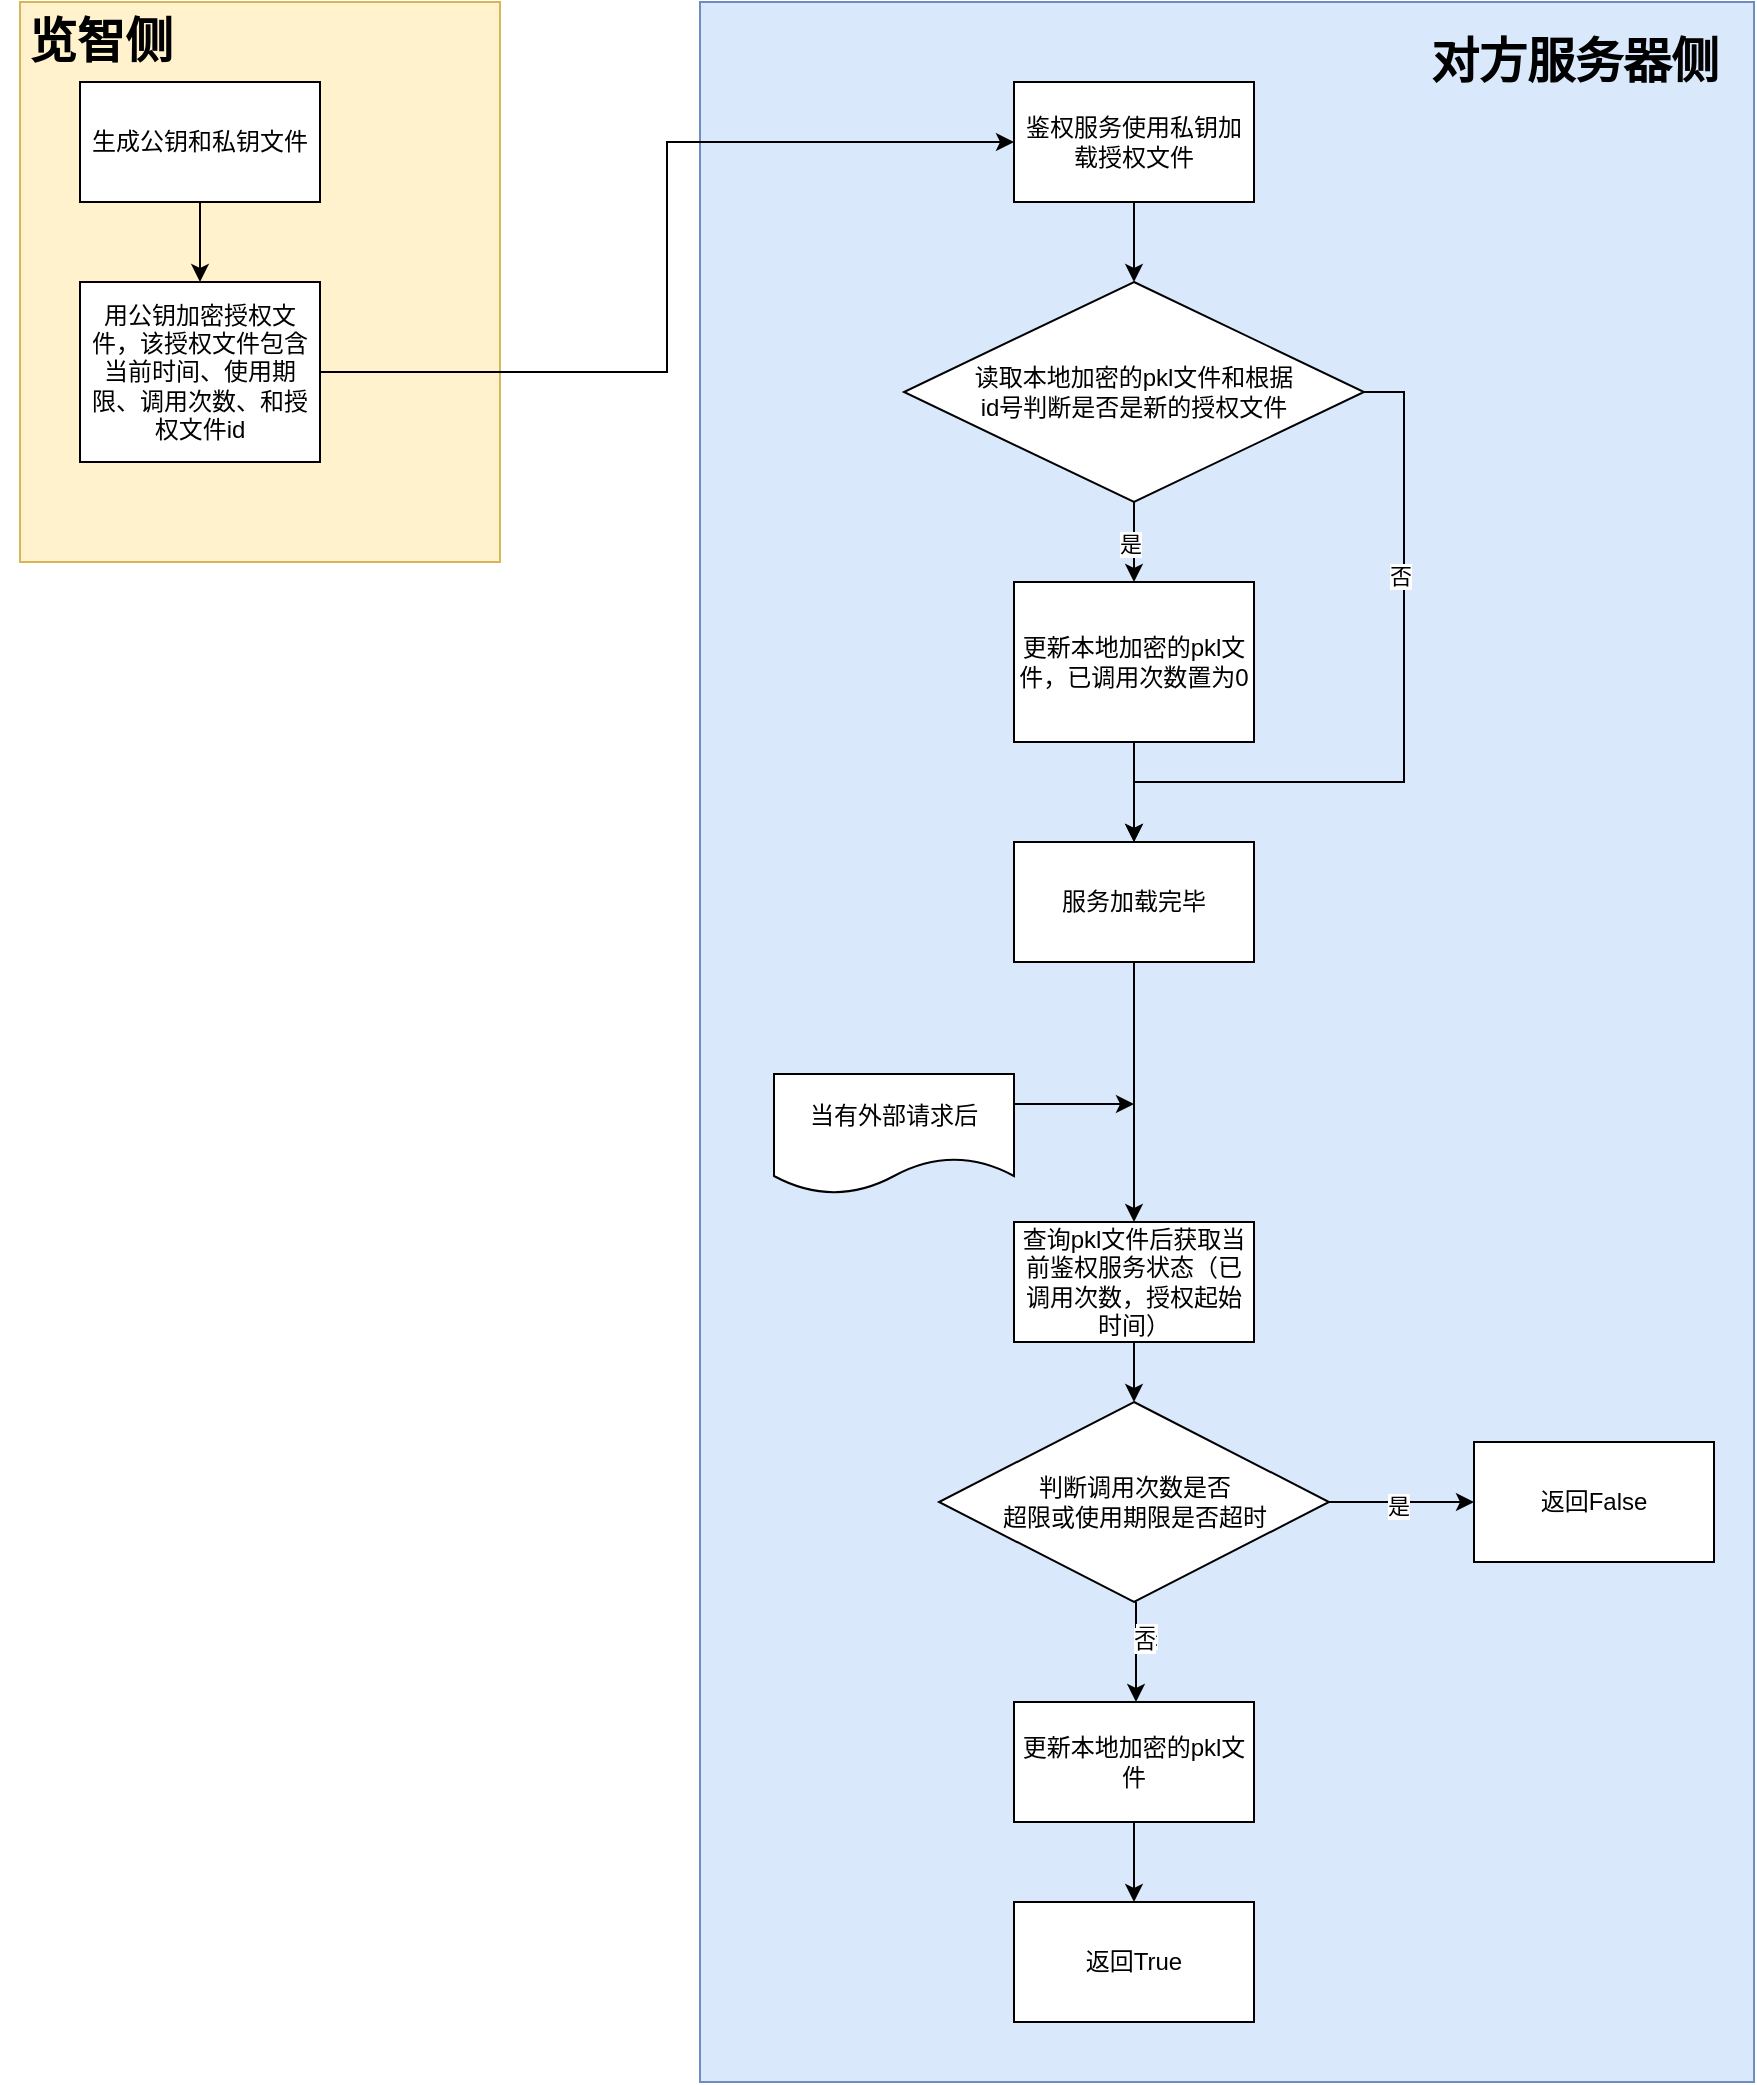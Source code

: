 <mxfile version="24.7.14">
  <diagram name="Page-1" id="jjtNCCXJwxjibi0O1gz5">
    <mxGraphModel dx="2000" dy="1163" grid="1" gridSize="10" guides="1" tooltips="1" connect="1" arrows="1" fold="1" page="1" pageScale="1" pageWidth="850" pageHeight="1100" math="0" shadow="0">
      <root>
        <mxCell id="0" />
        <mxCell id="1" parent="0" />
        <mxCell id="pU8MznzVKb6HY-WG7ddG-42" value="" style="rounded=0;whiteSpace=wrap;html=1;fillColor=#dae8fc;strokeColor=#6c8ebf;" vertex="1" parent="1">
          <mxGeometry x="420" y="120" width="527" height="1040" as="geometry" />
        </mxCell>
        <mxCell id="pU8MznzVKb6HY-WG7ddG-40" value="" style="rounded=0;whiteSpace=wrap;html=1;fillColor=#fff2cc;strokeColor=#d6b656;align=left;" vertex="1" parent="1">
          <mxGeometry x="80" y="120" width="240" height="280" as="geometry" />
        </mxCell>
        <mxCell id="pU8MznzVKb6HY-WG7ddG-3" style="edgeStyle=orthogonalEdgeStyle;rounded=0;orthogonalLoop=1;jettySize=auto;html=1;exitX=0.5;exitY=1;exitDx=0;exitDy=0;entryX=0.5;entryY=0;entryDx=0;entryDy=0;" edge="1" parent="1" source="pU8MznzVKb6HY-WG7ddG-1" target="pU8MznzVKb6HY-WG7ddG-2">
          <mxGeometry relative="1" as="geometry" />
        </mxCell>
        <mxCell id="pU8MznzVKb6HY-WG7ddG-1" value="生成公钥和私钥文件" style="rounded=0;whiteSpace=wrap;html=1;" vertex="1" parent="1">
          <mxGeometry x="110" y="160" width="120" height="60" as="geometry" />
        </mxCell>
        <mxCell id="pU8MznzVKb6HY-WG7ddG-9" style="edgeStyle=orthogonalEdgeStyle;rounded=0;orthogonalLoop=1;jettySize=auto;html=1;exitX=1;exitY=0.5;exitDx=0;exitDy=0;entryX=0;entryY=0.5;entryDx=0;entryDy=0;" edge="1" parent="1" source="pU8MznzVKb6HY-WG7ddG-2" target="pU8MznzVKb6HY-WG7ddG-4">
          <mxGeometry relative="1" as="geometry" />
        </mxCell>
        <mxCell id="pU8MznzVKb6HY-WG7ddG-2" value="用公钥加密授权文件，该授权文件包含当前时间、使用期限、调用次数、和授权文件id" style="rounded=0;whiteSpace=wrap;html=1;" vertex="1" parent="1">
          <mxGeometry x="110" y="260" width="120" height="90" as="geometry" />
        </mxCell>
        <mxCell id="pU8MznzVKb6HY-WG7ddG-6" style="edgeStyle=orthogonalEdgeStyle;rounded=0;orthogonalLoop=1;jettySize=auto;html=1;exitX=0.5;exitY=1;exitDx=0;exitDy=0;entryX=0.5;entryY=0;entryDx=0;entryDy=0;" edge="1" parent="1" source="pU8MznzVKb6HY-WG7ddG-4">
          <mxGeometry relative="1" as="geometry">
            <mxPoint x="637" y="260" as="targetPoint" />
          </mxGeometry>
        </mxCell>
        <mxCell id="pU8MznzVKb6HY-WG7ddG-4" value="鉴权服务使用私钥加载授权文件" style="rounded=0;whiteSpace=wrap;html=1;" vertex="1" parent="1">
          <mxGeometry x="577" y="160" width="120" height="60" as="geometry" />
        </mxCell>
        <mxCell id="pU8MznzVKb6HY-WG7ddG-13" style="edgeStyle=orthogonalEdgeStyle;rounded=0;orthogonalLoop=1;jettySize=auto;html=1;exitX=0.5;exitY=1;exitDx=0;exitDy=0;" edge="1" parent="1" source="pU8MznzVKb6HY-WG7ddG-8" target="pU8MznzVKb6HY-WG7ddG-12">
          <mxGeometry relative="1" as="geometry" />
        </mxCell>
        <mxCell id="pU8MznzVKb6HY-WG7ddG-14" value="是" style="edgeLabel;html=1;align=center;verticalAlign=middle;resizable=0;points=[];" vertex="1" connectable="0" parent="pU8MznzVKb6HY-WG7ddG-13">
          <mxGeometry x="0.033" y="-2" relative="1" as="geometry">
            <mxPoint as="offset" />
          </mxGeometry>
        </mxCell>
        <mxCell id="pU8MznzVKb6HY-WG7ddG-18" style="edgeStyle=orthogonalEdgeStyle;rounded=0;orthogonalLoop=1;jettySize=auto;html=1;exitX=1;exitY=0.5;exitDx=0;exitDy=0;entryX=0.5;entryY=0;entryDx=0;entryDy=0;" edge="1" parent="1" source="pU8MznzVKb6HY-WG7ddG-8">
          <mxGeometry relative="1" as="geometry">
            <mxPoint x="637" y="540" as="targetPoint" />
            <Array as="points">
              <mxPoint x="772" y="315" />
              <mxPoint x="772" y="510" />
              <mxPoint x="637" y="510" />
            </Array>
          </mxGeometry>
        </mxCell>
        <mxCell id="pU8MznzVKb6HY-WG7ddG-19" value="否" style="edgeLabel;html=1;align=center;verticalAlign=middle;resizable=0;points=[];" vertex="1" connectable="0" parent="pU8MznzVKb6HY-WG7ddG-18">
          <mxGeometry x="-0.41" y="-2" relative="1" as="geometry">
            <mxPoint as="offset" />
          </mxGeometry>
        </mxCell>
        <mxCell id="pU8MznzVKb6HY-WG7ddG-8" value="读取本地加密的pkl文件和根据&lt;div&gt;i&lt;span style=&quot;background-color: initial;&quot;&gt;d号判断是否是新的授权文件&lt;/span&gt;&lt;/div&gt;" style="rhombus;whiteSpace=wrap;html=1;" vertex="1" parent="1">
          <mxGeometry x="522" y="260" width="230" height="110" as="geometry" />
        </mxCell>
        <mxCell id="pU8MznzVKb6HY-WG7ddG-16" style="edgeStyle=orthogonalEdgeStyle;rounded=0;orthogonalLoop=1;jettySize=auto;html=1;exitX=0.5;exitY=1;exitDx=0;exitDy=0;" edge="1" parent="1" source="pU8MznzVKb6HY-WG7ddG-12">
          <mxGeometry relative="1" as="geometry">
            <mxPoint x="637" y="540" as="targetPoint" />
          </mxGeometry>
        </mxCell>
        <mxCell id="pU8MznzVKb6HY-WG7ddG-12" value="更新本地加密的pkl文件，已调用次数置为0" style="rounded=0;whiteSpace=wrap;html=1;" vertex="1" parent="1">
          <mxGeometry x="577" y="410" width="120" height="80" as="geometry" />
        </mxCell>
        <mxCell id="pU8MznzVKb6HY-WG7ddG-29" style="edgeStyle=orthogonalEdgeStyle;rounded=0;orthogonalLoop=1;jettySize=auto;html=1;exitX=0.5;exitY=1;exitDx=0;exitDy=0;entryX=0.5;entryY=0;entryDx=0;entryDy=0;" edge="1" parent="1" source="pU8MznzVKb6HY-WG7ddG-21" target="pU8MznzVKb6HY-WG7ddG-28">
          <mxGeometry relative="1" as="geometry" />
        </mxCell>
        <mxCell id="pU8MznzVKb6HY-WG7ddG-21" value="服务加载完毕" style="rounded=0;whiteSpace=wrap;html=1;" vertex="1" parent="1">
          <mxGeometry x="577" y="540" width="120" height="60" as="geometry" />
        </mxCell>
        <mxCell id="pU8MznzVKb6HY-WG7ddG-25" style="edgeStyle=orthogonalEdgeStyle;rounded=0;orthogonalLoop=1;jettySize=auto;html=1;exitX=1;exitY=0.25;exitDx=0;exitDy=0;" edge="1" parent="1" source="pU8MznzVKb6HY-WG7ddG-23">
          <mxGeometry relative="1" as="geometry">
            <mxPoint x="637" y="671" as="targetPoint" />
          </mxGeometry>
        </mxCell>
        <mxCell id="pU8MznzVKb6HY-WG7ddG-23" value="当有外部请求后" style="shape=document;whiteSpace=wrap;html=1;boundedLbl=1;" vertex="1" parent="1">
          <mxGeometry x="457" y="656" width="120" height="60" as="geometry" />
        </mxCell>
        <mxCell id="pU8MznzVKb6HY-WG7ddG-31" style="edgeStyle=orthogonalEdgeStyle;rounded=0;orthogonalLoop=1;jettySize=auto;html=1;exitX=0.5;exitY=1;exitDx=0;exitDy=0;" edge="1" parent="1">
          <mxGeometry relative="1" as="geometry">
            <mxPoint x="638" y="970" as="targetPoint" />
            <mxPoint x="638" y="920" as="sourcePoint" />
          </mxGeometry>
        </mxCell>
        <mxCell id="pU8MznzVKb6HY-WG7ddG-33" value="是" style="edgeLabel;html=1;align=center;verticalAlign=middle;resizable=0;points=[];" vertex="1" connectable="0" parent="pU8MznzVKb6HY-WG7ddG-31">
          <mxGeometry x="-0.327" y="5" relative="1" as="geometry">
            <mxPoint as="offset" />
          </mxGeometry>
        </mxCell>
        <mxCell id="pU8MznzVKb6HY-WG7ddG-37" value="否" style="edgeLabel;html=1;align=center;verticalAlign=middle;resizable=0;points=[];" vertex="1" connectable="0" parent="pU8MznzVKb6HY-WG7ddG-31">
          <mxGeometry x="-0.24" y="4" relative="1" as="geometry">
            <mxPoint as="offset" />
          </mxGeometry>
        </mxCell>
        <mxCell id="pU8MznzVKb6HY-WG7ddG-32" style="edgeStyle=orthogonalEdgeStyle;rounded=0;orthogonalLoop=1;jettySize=auto;html=1;exitX=1;exitY=0.5;exitDx=0;exitDy=0;" edge="1" parent="1" source="pU8MznzVKb6HY-WG7ddG-27">
          <mxGeometry relative="1" as="geometry">
            <mxPoint x="807" y="870" as="targetPoint" />
          </mxGeometry>
        </mxCell>
        <mxCell id="pU8MznzVKb6HY-WG7ddG-38" value="是" style="edgeLabel;html=1;align=center;verticalAlign=middle;resizable=0;points=[];" vertex="1" connectable="0" parent="pU8MznzVKb6HY-WG7ddG-32">
          <mxGeometry x="-0.055" y="-2" relative="1" as="geometry">
            <mxPoint as="offset" />
          </mxGeometry>
        </mxCell>
        <mxCell id="pU8MznzVKb6HY-WG7ddG-27" value="判断调用次数是否&lt;div&gt;超限或使用期限是否超时&lt;/div&gt;" style="rhombus;whiteSpace=wrap;html=1;" vertex="1" parent="1">
          <mxGeometry x="539.5" y="820" width="195" height="100" as="geometry" />
        </mxCell>
        <mxCell id="pU8MznzVKb6HY-WG7ddG-30" style="edgeStyle=orthogonalEdgeStyle;rounded=0;orthogonalLoop=1;jettySize=auto;html=1;exitX=0.5;exitY=1;exitDx=0;exitDy=0;entryX=0.5;entryY=0;entryDx=0;entryDy=0;" edge="1" parent="1" source="pU8MznzVKb6HY-WG7ddG-28" target="pU8MznzVKb6HY-WG7ddG-27">
          <mxGeometry relative="1" as="geometry" />
        </mxCell>
        <mxCell id="pU8MznzVKb6HY-WG7ddG-28" value="查询pkl文件后获取当前鉴权服务状态（已调用次数，授权起始时间）" style="rounded=0;whiteSpace=wrap;html=1;" vertex="1" parent="1">
          <mxGeometry x="577" y="730" width="120" height="60" as="geometry" />
        </mxCell>
        <mxCell id="pU8MznzVKb6HY-WG7ddG-35" style="edgeStyle=orthogonalEdgeStyle;rounded=0;orthogonalLoop=1;jettySize=auto;html=1;exitX=0.5;exitY=1;exitDx=0;exitDy=0;" edge="1" parent="1" source="pU8MznzVKb6HY-WG7ddG-34">
          <mxGeometry relative="1" as="geometry">
            <mxPoint x="637" y="1070" as="targetPoint" />
          </mxGeometry>
        </mxCell>
        <mxCell id="pU8MznzVKb6HY-WG7ddG-34" value="更新本地加密的pkl文件" style="rounded=0;whiteSpace=wrap;html=1;" vertex="1" parent="1">
          <mxGeometry x="577" y="970" width="120" height="60" as="geometry" />
        </mxCell>
        <mxCell id="pU8MznzVKb6HY-WG7ddG-36" value="返回True" style="rounded=0;whiteSpace=wrap;html=1;" vertex="1" parent="1">
          <mxGeometry x="577" y="1070" width="120" height="60" as="geometry" />
        </mxCell>
        <mxCell id="pU8MznzVKb6HY-WG7ddG-39" value="返回False" style="rounded=0;whiteSpace=wrap;html=1;" vertex="1" parent="1">
          <mxGeometry x="807" y="840" width="120" height="60" as="geometry" />
        </mxCell>
        <mxCell id="pU8MznzVKb6HY-WG7ddG-41" value="览智侧" style="text;strokeColor=none;fillColor=none;html=1;fontSize=24;fontStyle=1;verticalAlign=middle;align=center;" vertex="1" parent="1">
          <mxGeometry x="70" y="120" width="100" height="40" as="geometry" />
        </mxCell>
        <mxCell id="pU8MznzVKb6HY-WG7ddG-43" value="对方服务器侧" style="text;strokeColor=none;fillColor=none;html=1;fontSize=24;fontStyle=1;verticalAlign=middle;align=center;" vertex="1" parent="1">
          <mxGeometry x="807" y="130" width="100" height="40" as="geometry" />
        </mxCell>
      </root>
    </mxGraphModel>
  </diagram>
</mxfile>
